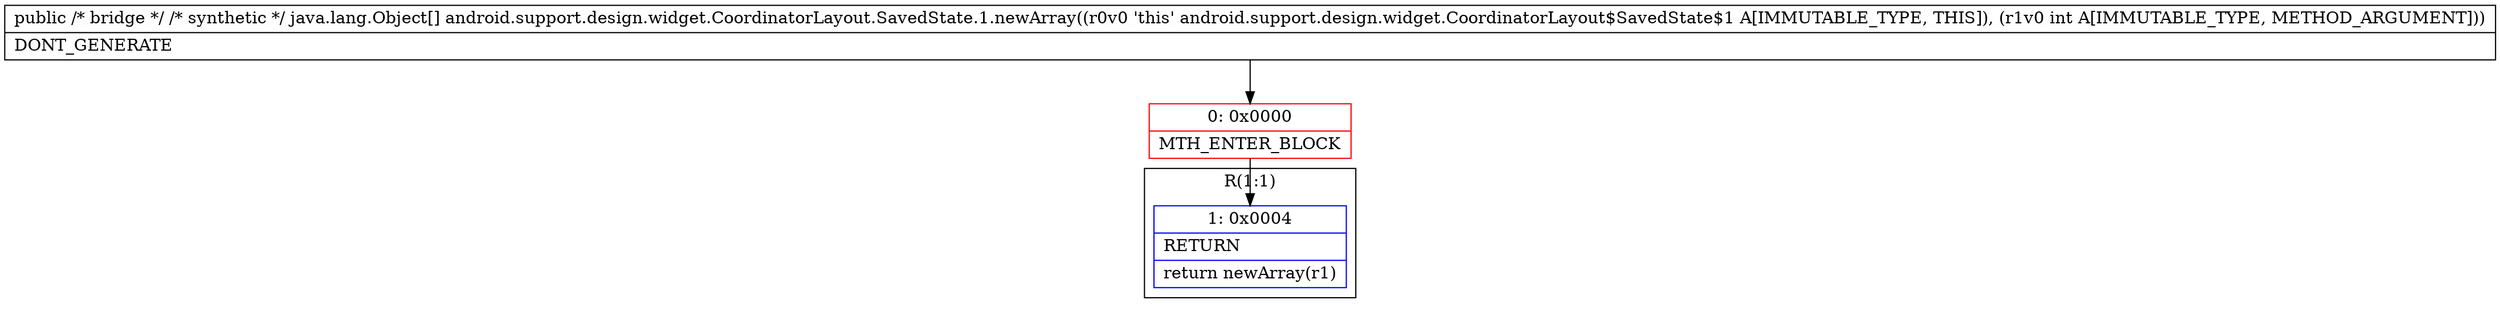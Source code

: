 digraph "CFG forandroid.support.design.widget.CoordinatorLayout.SavedState.1.newArray(I)[Ljava\/lang\/Object;" {
subgraph cluster_Region_1595240422 {
label = "R(1:1)";
node [shape=record,color=blue];
Node_1 [shape=record,label="{1\:\ 0x0004|RETURN\l|return newArray(r1)\l}"];
}
Node_0 [shape=record,color=red,label="{0\:\ 0x0000|MTH_ENTER_BLOCK\l}"];
MethodNode[shape=record,label="{public \/* bridge *\/ \/* synthetic *\/ java.lang.Object[] android.support.design.widget.CoordinatorLayout.SavedState.1.newArray((r0v0 'this' android.support.design.widget.CoordinatorLayout$SavedState$1 A[IMMUTABLE_TYPE, THIS]), (r1v0 int A[IMMUTABLE_TYPE, METHOD_ARGUMENT]))  | DONT_GENERATE\l}"];
MethodNode -> Node_0;
Node_0 -> Node_1;
}

